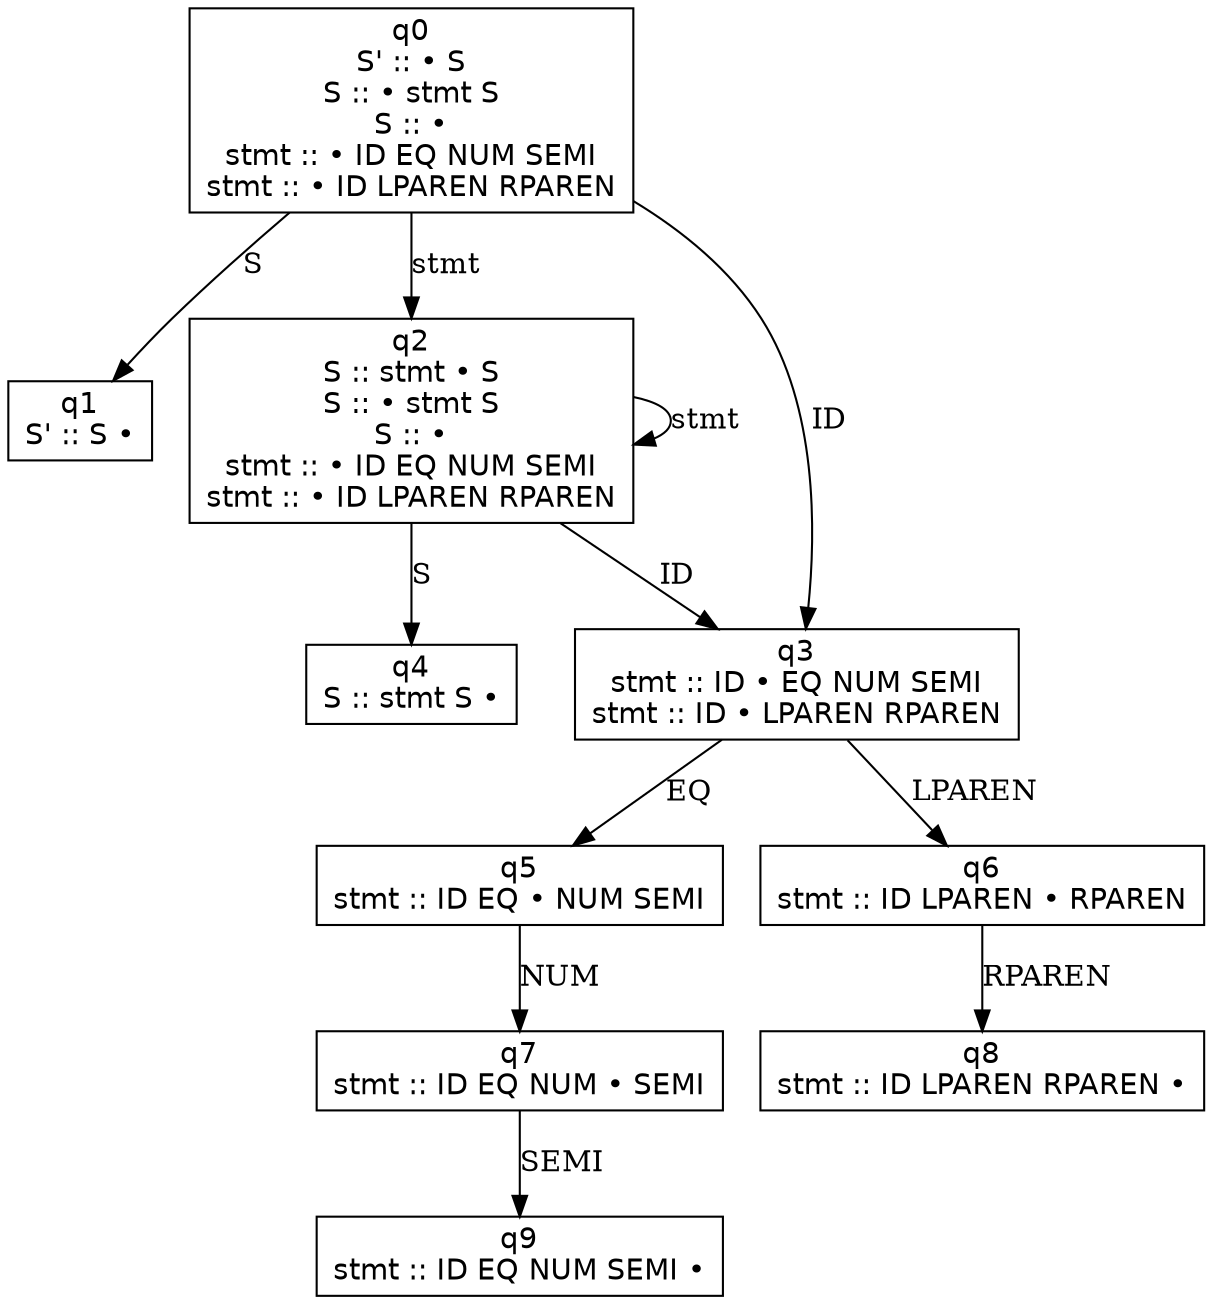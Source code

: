 digraph d {
    node [shape=rectangle,fontname=Helvetica];
    q0 [label="q0\nS' :: • S\nS :: • stmt S\nS :: •\nstmt :: • ID EQ NUM SEMI\nstmt :: • ID LPAREN RPAREN\n"];
    q1 [label="q1\nS' :: S •\n"];
    q2 [label="q2\nS :: stmt • S\nS :: • stmt S\nS :: •\nstmt :: • ID EQ NUM SEMI\nstmt :: • ID LPAREN RPAREN\n"];
    q3 [label="q3\nstmt :: ID • EQ NUM SEMI\nstmt :: ID • LPAREN RPAREN\n"];
    q4 [label="q4\nS :: stmt S •\n"];
    q5 [label="q5\nstmt :: ID EQ • NUM SEMI\n"];
    q6 [label="q6\nstmt :: ID LPAREN • RPAREN\n"];
    q7 [label="q7\nstmt :: ID EQ NUM • SEMI\n"];
    q8 [label="q8\nstmt :: ID LPAREN RPAREN •\n"];
    q9 [label="q9\nstmt :: ID EQ NUM SEMI •\n"];
    q0 -> q1 [label="S"];
    q0 -> q2 [label="stmt"];
    q0 -> q3 [label="ID"];
    q2 -> q4 [label="S"];
    q2 -> q2 [label="stmt"];
    q2 -> q3 [label="ID"];
    q3 -> q5 [label="EQ"];
    q3 -> q6 [label="LPAREN"];
    q5 -> q7 [label="NUM"];
    q6 -> q8 [label="RPAREN"];
    q7 -> q9 [label="SEMI"];
}
